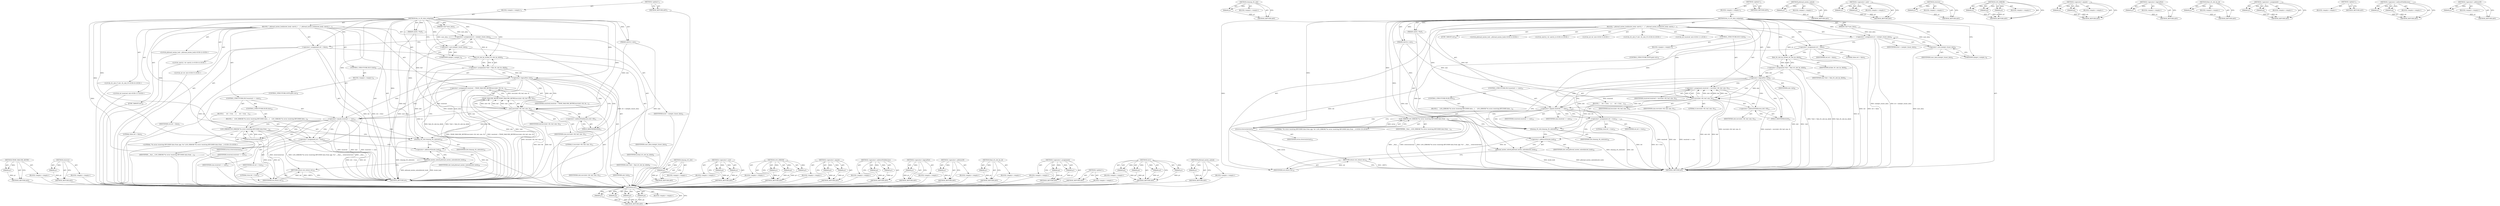 digraph "pthread_mutex_unlock" {
vulnerable_118 [label=<(METHOD,recv)>];
vulnerable_119 [label=<(PARAM,p1)>];
vulnerable_120 [label=<(PARAM,p2)>];
vulnerable_121 [label=<(PARAM,p3)>];
vulnerable_122 [label=<(PARAM,p4)>];
vulnerable_123 [label=<(BLOCK,&lt;empty&gt;,&lt;empty&gt;)>];
vulnerable_124 [label=<(METHOD_RETURN,ANY)>];
vulnerable_145 [label=<(METHOD,cleanup_rfc_slot)>];
vulnerable_146 [label=<(PARAM,p1)>];
vulnerable_147 [label=<(BLOCK,&lt;empty&gt;,&lt;empty&gt;)>];
vulnerable_148 [label=<(METHOD_RETURN,ANY)>];
vulnerable_6 [label=<(METHOD,&lt;global&gt;)<SUB>1</SUB>>];
vulnerable_7 [label=<(BLOCK,&lt;empty&gt;,&lt;empty&gt;)<SUB>1</SUB>>];
vulnerable_8 [label=<(METHOD,bta_co_rfc_data_outgoing)<SUB>1</SUB>>];
vulnerable_9 [label=<(PARAM,void *user_data)<SUB>1</SUB>>];
vulnerable_10 [label=<(PARAM,uint8_t *buf)<SUB>1</SUB>>];
vulnerable_11 [label=<(PARAM,uint16_t size)<SUB>1</SUB>>];
vulnerable_12 [label=<(BLOCK,{
  pthread_mutex_lock(&amp;slot_lock);

 uint32_t ...,{
  pthread_mutex_lock(&amp;slot_lock);

 uint32_t ...)<SUB>1</SUB>>];
vulnerable_13 [label="<(LOCAL,pthread_mutex_lock : pthread_mutex_lock)<SUB>2</SUB>>"];
vulnerable_14 [label="<(LOCAL,uint32_t id: uint32_t)<SUB>4</SUB>>"];
vulnerable_15 [label=<(&lt;operator&gt;.assignment,id = (uintptr_t)user_data)<SUB>4</SUB>>];
vulnerable_16 [label=<(IDENTIFIER,id,id = (uintptr_t)user_data)<SUB>4</SUB>>];
vulnerable_17 [label=<(&lt;operator&gt;.cast,(uintptr_t)user_data)<SUB>4</SUB>>];
vulnerable_18 [label=<(UNKNOWN,uintptr_t,uintptr_t)<SUB>4</SUB>>];
vulnerable_19 [label=<(IDENTIFIER,user_data,(uintptr_t)user_data)<SUB>4</SUB>>];
vulnerable_20 [label="<(LOCAL,int ret: int)<SUB>5</SUB>>"];
vulnerable_21 [label=<(&lt;operator&gt;.assignment,ret = false)<SUB>5</SUB>>];
vulnerable_22 [label=<(IDENTIFIER,ret,ret = false)<SUB>5</SUB>>];
vulnerable_23 [label=<(LITERAL,false,ret = false)<SUB>5</SUB>>];
vulnerable_24 [label="<(LOCAL,rfc_slot_t* slot: rfc_slot_t*)<SUB>6</SUB>>"];
vulnerable_25 [label=<(&lt;operator&gt;.assignment,*slot = find_rfc_slot_by_id(id))<SUB>6</SUB>>];
vulnerable_26 [label=<(IDENTIFIER,slot,*slot = find_rfc_slot_by_id(id))<SUB>6</SUB>>];
vulnerable_27 [label=<(find_rfc_slot_by_id,find_rfc_slot_by_id(id))<SUB>6</SUB>>];
vulnerable_28 [label=<(IDENTIFIER,id,find_rfc_slot_by_id(id))<SUB>6</SUB>>];
vulnerable_29 [label=<(CONTROL_STRUCTURE,IF,if (!slot))<SUB>8</SUB>>];
vulnerable_30 [label=<(&lt;operator&gt;.logicalNot,!slot)<SUB>8</SUB>>];
vulnerable_31 [label=<(IDENTIFIER,slot,!slot)<SUB>8</SUB>>];
vulnerable_32 [label=<(BLOCK,&lt;empty&gt;,&lt;empty&gt;)<SUB>9</SUB>>];
vulnerable_33 [label=<(CONTROL_STRUCTURE,GOTO,goto out;)<SUB>9</SUB>>];
vulnerable_34 [label="<(LOCAL,int received: int)<SUB>11</SUB>>"];
vulnerable_35 [label=<(&lt;operator&gt;.assignment,received = recv(slot-&gt;fd, buf, size, 0))<SUB>11</SUB>>];
vulnerable_36 [label=<(IDENTIFIER,received,received = recv(slot-&gt;fd, buf, size, 0))<SUB>11</SUB>>];
vulnerable_37 [label=<(recv,recv(slot-&gt;fd, buf, size, 0))<SUB>11</SUB>>];
vulnerable_38 [label=<(&lt;operator&gt;.indirectFieldAccess,slot-&gt;fd)<SUB>11</SUB>>];
vulnerable_39 [label=<(IDENTIFIER,slot,recv(slot-&gt;fd, buf, size, 0))<SUB>11</SUB>>];
vulnerable_40 [label=<(FIELD_IDENTIFIER,fd,fd)<SUB>11</SUB>>];
vulnerable_41 [label=<(IDENTIFIER,buf,recv(slot-&gt;fd, buf, size, 0))<SUB>11</SUB>>];
vulnerable_42 [label=<(IDENTIFIER,size,recv(slot-&gt;fd, buf, size, 0))<SUB>11</SUB>>];
vulnerable_43 [label=<(LITERAL,0,recv(slot-&gt;fd, buf, size, 0))<SUB>11</SUB>>];
vulnerable_44 [label=<(CONTROL_STRUCTURE,IF,if (received == size))<SUB>12</SUB>>];
vulnerable_45 [label=<(&lt;operator&gt;.equals,received == size)<SUB>12</SUB>>];
vulnerable_46 [label=<(IDENTIFIER,received,received == size)<SUB>12</SUB>>];
vulnerable_47 [label=<(IDENTIFIER,size,received == size)<SUB>12</SUB>>];
vulnerable_48 [label=<(BLOCK,{
     ret = true;
   },{
     ret = true;
   })<SUB>12</SUB>>];
vulnerable_49 [label=<(&lt;operator&gt;.assignment,ret = true)<SUB>13</SUB>>];
vulnerable_50 [label=<(IDENTIFIER,ret,ret = true)<SUB>13</SUB>>];
vulnerable_51 [label=<(LITERAL,true,ret = true)<SUB>13</SUB>>];
vulnerable_52 [label=<(CONTROL_STRUCTURE,ELSE,else)<SUB>14</SUB>>];
vulnerable_53 [label=<(BLOCK,{
    LOG_ERROR(&quot;%s error receiving RFCOMM data...,{
    LOG_ERROR(&quot;%s error receiving RFCOMM data...)<SUB>14</SUB>>];
vulnerable_54 [label=<(LOG_ERROR,LOG_ERROR(&quot;%s error receiving RFCOMM data from ...)<SUB>15</SUB>>];
vulnerable_55 [label="<(LITERAL,&quot;%s error receiving RFCOMM data from app: %s&quot;,LOG_ERROR(&quot;%s error receiving RFCOMM data from ...)<SUB>15</SUB>>"];
vulnerable_56 [label=<(IDENTIFIER,__func__,LOG_ERROR(&quot;%s error receiving RFCOMM data from ...)<SUB>15</SUB>>];
vulnerable_57 [label=<(strerror,strerror(errno))<SUB>15</SUB>>];
vulnerable_58 [label=<(IDENTIFIER,errno,strerror(errno))<SUB>15</SUB>>];
vulnerable_59 [label=<(cleanup_rfc_slot,cleanup_rfc_slot(slot))<SUB>16</SUB>>];
vulnerable_60 [label=<(IDENTIFIER,slot,cleanup_rfc_slot(slot))<SUB>16</SUB>>];
vulnerable_61 [label=<(JUMP_TARGET,out)<SUB>19</SUB>>];
vulnerable_62 [label=<(pthread_mutex_unlock,pthread_mutex_unlock(&amp;slot_lock))<SUB>20</SUB>>];
vulnerable_63 [label=<(&lt;operator&gt;.addressOf,&amp;slot_lock)<SUB>20</SUB>>];
vulnerable_64 [label=<(IDENTIFIER,slot_lock,pthread_mutex_unlock(&amp;slot_lock))<SUB>20</SUB>>];
vulnerable_65 [label=<(RETURN,return ret;,return ret;)<SUB>21</SUB>>];
vulnerable_66 [label=<(IDENTIFIER,ret,return ret;)<SUB>21</SUB>>];
vulnerable_67 [label=<(METHOD_RETURN,int)<SUB>1</SUB>>];
vulnerable_69 [label=<(METHOD_RETURN,ANY)<SUB>1</SUB>>];
vulnerable_149 [label=<(METHOD,pthread_mutex_unlock)>];
vulnerable_150 [label=<(PARAM,p1)>];
vulnerable_151 [label=<(BLOCK,&lt;empty&gt;,&lt;empty&gt;)>];
vulnerable_152 [label=<(METHOD_RETURN,ANY)>];
vulnerable_105 [label=<(METHOD,&lt;operator&gt;.cast)>];
vulnerable_106 [label=<(PARAM,p1)>];
vulnerable_107 [label=<(PARAM,p2)>];
vulnerable_108 [label=<(BLOCK,&lt;empty&gt;,&lt;empty&gt;)>];
vulnerable_109 [label=<(METHOD_RETURN,ANY)>];
vulnerable_141 [label=<(METHOD,strerror)>];
vulnerable_142 [label=<(PARAM,p1)>];
vulnerable_143 [label=<(BLOCK,&lt;empty&gt;,&lt;empty&gt;)>];
vulnerable_144 [label=<(METHOD_RETURN,ANY)>];
vulnerable_135 [label=<(METHOD,LOG_ERROR)>];
vulnerable_136 [label=<(PARAM,p1)>];
vulnerable_137 [label=<(PARAM,p2)>];
vulnerable_138 [label=<(PARAM,p3)>];
vulnerable_139 [label=<(BLOCK,&lt;empty&gt;,&lt;empty&gt;)>];
vulnerable_140 [label=<(METHOD_RETURN,ANY)>];
vulnerable_130 [label=<(METHOD,&lt;operator&gt;.equals)>];
vulnerable_131 [label=<(PARAM,p1)>];
vulnerable_132 [label=<(PARAM,p2)>];
vulnerable_133 [label=<(BLOCK,&lt;empty&gt;,&lt;empty&gt;)>];
vulnerable_134 [label=<(METHOD_RETURN,ANY)>];
vulnerable_114 [label=<(METHOD,&lt;operator&gt;.logicalNot)>];
vulnerable_115 [label=<(PARAM,p1)>];
vulnerable_116 [label=<(BLOCK,&lt;empty&gt;,&lt;empty&gt;)>];
vulnerable_117 [label=<(METHOD_RETURN,ANY)>];
vulnerable_110 [label=<(METHOD,find_rfc_slot_by_id)>];
vulnerable_111 [label=<(PARAM,p1)>];
vulnerable_112 [label=<(BLOCK,&lt;empty&gt;,&lt;empty&gt;)>];
vulnerable_113 [label=<(METHOD_RETURN,ANY)>];
vulnerable_100 [label=<(METHOD,&lt;operator&gt;.assignment)>];
vulnerable_101 [label=<(PARAM,p1)>];
vulnerable_102 [label=<(PARAM,p2)>];
vulnerable_103 [label=<(BLOCK,&lt;empty&gt;,&lt;empty&gt;)>];
vulnerable_104 [label=<(METHOD_RETURN,ANY)>];
vulnerable_94 [label=<(METHOD,&lt;global&gt;)<SUB>1</SUB>>];
vulnerable_95 [label=<(BLOCK,&lt;empty&gt;,&lt;empty&gt;)>];
vulnerable_96 [label=<(METHOD_RETURN,ANY)>];
vulnerable_125 [label=<(METHOD,&lt;operator&gt;.indirectFieldAccess)>];
vulnerable_126 [label=<(PARAM,p1)>];
vulnerable_127 [label=<(PARAM,p2)>];
vulnerable_128 [label=<(BLOCK,&lt;empty&gt;,&lt;empty&gt;)>];
vulnerable_129 [label=<(METHOD_RETURN,ANY)>];
vulnerable_153 [label=<(METHOD,&lt;operator&gt;.addressOf)>];
vulnerable_154 [label=<(PARAM,p1)>];
vulnerable_155 [label=<(BLOCK,&lt;empty&gt;,&lt;empty&gt;)>];
vulnerable_156 [label=<(METHOD_RETURN,ANY)>];
fixed_119 [label=<(METHOD,TEMP_FAILURE_RETRY)>];
fixed_120 [label=<(PARAM,p1)>];
fixed_121 [label=<(BLOCK,&lt;empty&gt;,&lt;empty&gt;)>];
fixed_122 [label=<(METHOD_RETURN,ANY)>];
fixed_146 [label=<(METHOD,strerror)>];
fixed_147 [label=<(PARAM,p1)>];
fixed_148 [label=<(BLOCK,&lt;empty&gt;,&lt;empty&gt;)>];
fixed_149 [label=<(METHOD_RETURN,ANY)>];
fixed_6 [label=<(METHOD,&lt;global&gt;)<SUB>1</SUB>>];
fixed_7 [label=<(BLOCK,&lt;empty&gt;,&lt;empty&gt;)<SUB>1</SUB>>];
fixed_8 [label=<(METHOD,bta_co_rfc_data_outgoing)<SUB>1</SUB>>];
fixed_9 [label=<(PARAM,void *user_data)<SUB>1</SUB>>];
fixed_10 [label=<(PARAM,uint8_t *buf)<SUB>1</SUB>>];
fixed_11 [label=<(PARAM,uint16_t size)<SUB>1</SUB>>];
fixed_12 [label=<(BLOCK,{
  pthread_mutex_lock(&amp;slot_lock);

 uint32_t ...,{
  pthread_mutex_lock(&amp;slot_lock);

 uint32_t ...)<SUB>1</SUB>>];
fixed_13 [label="<(LOCAL,pthread_mutex_lock : pthread_mutex_lock)<SUB>2</SUB>>"];
fixed_14 [label="<(LOCAL,uint32_t id: uint32_t)<SUB>4</SUB>>"];
fixed_15 [label=<(&lt;operator&gt;.assignment,id = (uintptr_t)user_data)<SUB>4</SUB>>];
fixed_16 [label=<(IDENTIFIER,id,id = (uintptr_t)user_data)<SUB>4</SUB>>];
fixed_17 [label=<(&lt;operator&gt;.cast,(uintptr_t)user_data)<SUB>4</SUB>>];
fixed_18 [label=<(UNKNOWN,uintptr_t,uintptr_t)<SUB>4</SUB>>];
fixed_19 [label=<(IDENTIFIER,user_data,(uintptr_t)user_data)<SUB>4</SUB>>];
fixed_20 [label="<(LOCAL,int ret: int)<SUB>5</SUB>>"];
fixed_21 [label=<(&lt;operator&gt;.assignment,ret = false)<SUB>5</SUB>>];
fixed_22 [label=<(IDENTIFIER,ret,ret = false)<SUB>5</SUB>>];
fixed_23 [label=<(LITERAL,false,ret = false)<SUB>5</SUB>>];
fixed_24 [label="<(LOCAL,rfc_slot_t* slot: rfc_slot_t*)<SUB>6</SUB>>"];
fixed_25 [label=<(&lt;operator&gt;.assignment,*slot = find_rfc_slot_by_id(id))<SUB>6</SUB>>];
fixed_26 [label=<(IDENTIFIER,slot,*slot = find_rfc_slot_by_id(id))<SUB>6</SUB>>];
fixed_27 [label=<(find_rfc_slot_by_id,find_rfc_slot_by_id(id))<SUB>6</SUB>>];
fixed_28 [label=<(IDENTIFIER,id,find_rfc_slot_by_id(id))<SUB>6</SUB>>];
fixed_29 [label=<(CONTROL_STRUCTURE,IF,if (!slot))<SUB>8</SUB>>];
fixed_30 [label=<(&lt;operator&gt;.logicalNot,!slot)<SUB>8</SUB>>];
fixed_31 [label=<(IDENTIFIER,slot,!slot)<SUB>8</SUB>>];
fixed_32 [label=<(BLOCK,&lt;empty&gt;,&lt;empty&gt;)<SUB>9</SUB>>];
fixed_33 [label=<(CONTROL_STRUCTURE,GOTO,goto out;)<SUB>9</SUB>>];
fixed_34 [label="<(LOCAL,int received: int)<SUB>11</SUB>>"];
fixed_35 [label=<(&lt;operator&gt;.assignment,received = TEMP_FAILURE_RETRY(recv(slot-&gt;fd, bu...)<SUB>11</SUB>>];
fixed_36 [label=<(IDENTIFIER,received,received = TEMP_FAILURE_RETRY(recv(slot-&gt;fd, bu...)<SUB>11</SUB>>];
fixed_37 [label=<(TEMP_FAILURE_RETRY,TEMP_FAILURE_RETRY(recv(slot-&gt;fd, buf, size, 0)))<SUB>11</SUB>>];
fixed_38 [label=<(recv,recv(slot-&gt;fd, buf, size, 0))<SUB>11</SUB>>];
fixed_39 [label=<(&lt;operator&gt;.indirectFieldAccess,slot-&gt;fd)<SUB>11</SUB>>];
fixed_40 [label=<(IDENTIFIER,slot,recv(slot-&gt;fd, buf, size, 0))<SUB>11</SUB>>];
fixed_41 [label=<(FIELD_IDENTIFIER,fd,fd)<SUB>11</SUB>>];
fixed_42 [label=<(IDENTIFIER,buf,recv(slot-&gt;fd, buf, size, 0))<SUB>11</SUB>>];
fixed_43 [label=<(IDENTIFIER,size,recv(slot-&gt;fd, buf, size, 0))<SUB>11</SUB>>];
fixed_44 [label=<(LITERAL,0,recv(slot-&gt;fd, buf, size, 0))<SUB>11</SUB>>];
fixed_45 [label=<(CONTROL_STRUCTURE,IF,if (received == size))<SUB>12</SUB>>];
fixed_46 [label=<(&lt;operator&gt;.equals,received == size)<SUB>12</SUB>>];
fixed_47 [label=<(IDENTIFIER,received,received == size)<SUB>12</SUB>>];
fixed_48 [label=<(IDENTIFIER,size,received == size)<SUB>12</SUB>>];
fixed_49 [label=<(BLOCK,{
     ret = true;
   },{
     ret = true;
   })<SUB>12</SUB>>];
fixed_50 [label=<(&lt;operator&gt;.assignment,ret = true)<SUB>13</SUB>>];
fixed_51 [label=<(IDENTIFIER,ret,ret = true)<SUB>13</SUB>>];
fixed_52 [label=<(LITERAL,true,ret = true)<SUB>13</SUB>>];
fixed_53 [label=<(CONTROL_STRUCTURE,ELSE,else)<SUB>14</SUB>>];
fixed_54 [label=<(BLOCK,{
    LOG_ERROR(&quot;%s error receiving RFCOMM data...,{
    LOG_ERROR(&quot;%s error receiving RFCOMM data...)<SUB>14</SUB>>];
fixed_55 [label=<(LOG_ERROR,LOG_ERROR(&quot;%s error receiving RFCOMM data from ...)<SUB>15</SUB>>];
fixed_56 [label="<(LITERAL,&quot;%s error receiving RFCOMM data from app: %s&quot;,LOG_ERROR(&quot;%s error receiving RFCOMM data from ...)<SUB>15</SUB>>"];
fixed_57 [label=<(IDENTIFIER,__func__,LOG_ERROR(&quot;%s error receiving RFCOMM data from ...)<SUB>15</SUB>>];
fixed_58 [label=<(strerror,strerror(errno))<SUB>15</SUB>>];
fixed_59 [label=<(IDENTIFIER,errno,strerror(errno))<SUB>15</SUB>>];
fixed_60 [label=<(cleanup_rfc_slot,cleanup_rfc_slot(slot))<SUB>16</SUB>>];
fixed_61 [label=<(IDENTIFIER,slot,cleanup_rfc_slot(slot))<SUB>16</SUB>>];
fixed_62 [label=<(JUMP_TARGET,out)<SUB>19</SUB>>];
fixed_63 [label=<(pthread_mutex_unlock,pthread_mutex_unlock(&amp;slot_lock))<SUB>20</SUB>>];
fixed_64 [label=<(&lt;operator&gt;.addressOf,&amp;slot_lock)<SUB>20</SUB>>];
fixed_65 [label=<(IDENTIFIER,slot_lock,pthread_mutex_unlock(&amp;slot_lock))<SUB>20</SUB>>];
fixed_66 [label=<(RETURN,return ret;,return ret;)<SUB>21</SUB>>];
fixed_67 [label=<(IDENTIFIER,ret,return ret;)<SUB>21</SUB>>];
fixed_68 [label=<(METHOD_RETURN,int)<SUB>1</SUB>>];
fixed_70 [label=<(METHOD_RETURN,ANY)<SUB>1</SUB>>];
fixed_150 [label=<(METHOD,cleanup_rfc_slot)>];
fixed_151 [label=<(PARAM,p1)>];
fixed_152 [label=<(BLOCK,&lt;empty&gt;,&lt;empty&gt;)>];
fixed_153 [label=<(METHOD_RETURN,ANY)>];
fixed_106 [label=<(METHOD,&lt;operator&gt;.cast)>];
fixed_107 [label=<(PARAM,p1)>];
fixed_108 [label=<(PARAM,p2)>];
fixed_109 [label=<(BLOCK,&lt;empty&gt;,&lt;empty&gt;)>];
fixed_110 [label=<(METHOD_RETURN,ANY)>];
fixed_140 [label=<(METHOD,LOG_ERROR)>];
fixed_141 [label=<(PARAM,p1)>];
fixed_142 [label=<(PARAM,p2)>];
fixed_143 [label=<(PARAM,p3)>];
fixed_144 [label=<(BLOCK,&lt;empty&gt;,&lt;empty&gt;)>];
fixed_145 [label=<(METHOD_RETURN,ANY)>];
fixed_135 [label=<(METHOD,&lt;operator&gt;.equals)>];
fixed_136 [label=<(PARAM,p1)>];
fixed_137 [label=<(PARAM,p2)>];
fixed_138 [label=<(BLOCK,&lt;empty&gt;,&lt;empty&gt;)>];
fixed_139 [label=<(METHOD_RETURN,ANY)>];
fixed_130 [label=<(METHOD,&lt;operator&gt;.indirectFieldAccess)>];
fixed_131 [label=<(PARAM,p1)>];
fixed_132 [label=<(PARAM,p2)>];
fixed_133 [label=<(BLOCK,&lt;empty&gt;,&lt;empty&gt;)>];
fixed_134 [label=<(METHOD_RETURN,ANY)>];
fixed_115 [label=<(METHOD,&lt;operator&gt;.logicalNot)>];
fixed_116 [label=<(PARAM,p1)>];
fixed_117 [label=<(BLOCK,&lt;empty&gt;,&lt;empty&gt;)>];
fixed_118 [label=<(METHOD_RETURN,ANY)>];
fixed_158 [label=<(METHOD,&lt;operator&gt;.addressOf)>];
fixed_159 [label=<(PARAM,p1)>];
fixed_160 [label=<(BLOCK,&lt;empty&gt;,&lt;empty&gt;)>];
fixed_161 [label=<(METHOD_RETURN,ANY)>];
fixed_111 [label=<(METHOD,find_rfc_slot_by_id)>];
fixed_112 [label=<(PARAM,p1)>];
fixed_113 [label=<(BLOCK,&lt;empty&gt;,&lt;empty&gt;)>];
fixed_114 [label=<(METHOD_RETURN,ANY)>];
fixed_101 [label=<(METHOD,&lt;operator&gt;.assignment)>];
fixed_102 [label=<(PARAM,p1)>];
fixed_103 [label=<(PARAM,p2)>];
fixed_104 [label=<(BLOCK,&lt;empty&gt;,&lt;empty&gt;)>];
fixed_105 [label=<(METHOD_RETURN,ANY)>];
fixed_95 [label=<(METHOD,&lt;global&gt;)<SUB>1</SUB>>];
fixed_96 [label=<(BLOCK,&lt;empty&gt;,&lt;empty&gt;)>];
fixed_97 [label=<(METHOD_RETURN,ANY)>];
fixed_123 [label=<(METHOD,recv)>];
fixed_124 [label=<(PARAM,p1)>];
fixed_125 [label=<(PARAM,p2)>];
fixed_126 [label=<(PARAM,p3)>];
fixed_127 [label=<(PARAM,p4)>];
fixed_128 [label=<(BLOCK,&lt;empty&gt;,&lt;empty&gt;)>];
fixed_129 [label=<(METHOD_RETURN,ANY)>];
fixed_154 [label=<(METHOD,pthread_mutex_unlock)>];
fixed_155 [label=<(PARAM,p1)>];
fixed_156 [label=<(BLOCK,&lt;empty&gt;,&lt;empty&gt;)>];
fixed_157 [label=<(METHOD_RETURN,ANY)>];
vulnerable_118 -> vulnerable_119  [key=0, label="AST: "];
vulnerable_118 -> vulnerable_119  [key=1, label="DDG: "];
vulnerable_118 -> vulnerable_123  [key=0, label="AST: "];
vulnerable_118 -> vulnerable_120  [key=0, label="AST: "];
vulnerable_118 -> vulnerable_120  [key=1, label="DDG: "];
vulnerable_118 -> vulnerable_124  [key=0, label="AST: "];
vulnerable_118 -> vulnerable_124  [key=1, label="CFG: "];
vulnerable_118 -> vulnerable_121  [key=0, label="AST: "];
vulnerable_118 -> vulnerable_121  [key=1, label="DDG: "];
vulnerable_118 -> vulnerable_122  [key=0, label="AST: "];
vulnerable_118 -> vulnerable_122  [key=1, label="DDG: "];
vulnerable_119 -> vulnerable_124  [key=0, label="DDG: p1"];
vulnerable_120 -> vulnerable_124  [key=0, label="DDG: p2"];
vulnerable_121 -> vulnerable_124  [key=0, label="DDG: p3"];
vulnerable_122 -> vulnerable_124  [key=0, label="DDG: p4"];
vulnerable_145 -> vulnerable_146  [key=0, label="AST: "];
vulnerable_145 -> vulnerable_146  [key=1, label="DDG: "];
vulnerable_145 -> vulnerable_147  [key=0, label="AST: "];
vulnerable_145 -> vulnerable_148  [key=0, label="AST: "];
vulnerable_145 -> vulnerable_148  [key=1, label="CFG: "];
vulnerable_146 -> vulnerable_148  [key=0, label="DDG: p1"];
vulnerable_6 -> vulnerable_7  [key=0, label="AST: "];
vulnerable_6 -> vulnerable_69  [key=0, label="AST: "];
vulnerable_6 -> vulnerable_69  [key=1, label="CFG: "];
vulnerable_7 -> vulnerable_8  [key=0, label="AST: "];
vulnerable_8 -> vulnerable_9  [key=0, label="AST: "];
vulnerable_8 -> vulnerable_9  [key=1, label="DDG: "];
vulnerable_8 -> vulnerable_10  [key=0, label="AST: "];
vulnerable_8 -> vulnerable_10  [key=1, label="DDG: "];
vulnerable_8 -> vulnerable_11  [key=0, label="AST: "];
vulnerable_8 -> vulnerable_11  [key=1, label="DDG: "];
vulnerable_8 -> vulnerable_12  [key=0, label="AST: "];
vulnerable_8 -> vulnerable_67  [key=0, label="AST: "];
vulnerable_8 -> vulnerable_18  [key=0, label="CFG: "];
vulnerable_8 -> vulnerable_15  [key=0, label="DDG: "];
vulnerable_8 -> vulnerable_21  [key=0, label="DDG: "];
vulnerable_8 -> vulnerable_62  [key=0, label="DDG: "];
vulnerable_8 -> vulnerable_66  [key=0, label="DDG: "];
vulnerable_8 -> vulnerable_17  [key=0, label="DDG: "];
vulnerable_8 -> vulnerable_27  [key=0, label="DDG: "];
vulnerable_8 -> vulnerable_30  [key=0, label="DDG: "];
vulnerable_8 -> vulnerable_37  [key=0, label="DDG: "];
vulnerable_8 -> vulnerable_45  [key=0, label="DDG: "];
vulnerable_8 -> vulnerable_49  [key=0, label="DDG: "];
vulnerable_8 -> vulnerable_54  [key=0, label="DDG: "];
vulnerable_8 -> vulnerable_59  [key=0, label="DDG: "];
vulnerable_8 -> vulnerable_57  [key=0, label="DDG: "];
vulnerable_9 -> vulnerable_15  [key=0, label="DDG: user_data"];
vulnerable_9 -> vulnerable_17  [key=0, label="DDG: user_data"];
vulnerable_10 -> vulnerable_67  [key=0, label="DDG: buf"];
vulnerable_10 -> vulnerable_37  [key=0, label="DDG: buf"];
vulnerable_11 -> vulnerable_67  [key=0, label="DDG: size"];
vulnerable_11 -> vulnerable_37  [key=0, label="DDG: size"];
vulnerable_12 -> vulnerable_13  [key=0, label="AST: "];
vulnerable_12 -> vulnerable_14  [key=0, label="AST: "];
vulnerable_12 -> vulnerable_15  [key=0, label="AST: "];
vulnerable_12 -> vulnerable_20  [key=0, label="AST: "];
vulnerable_12 -> vulnerable_21  [key=0, label="AST: "];
vulnerable_12 -> vulnerable_24  [key=0, label="AST: "];
vulnerable_12 -> vulnerable_25  [key=0, label="AST: "];
vulnerable_12 -> vulnerable_29  [key=0, label="AST: "];
vulnerable_12 -> vulnerable_34  [key=0, label="AST: "];
vulnerable_12 -> vulnerable_35  [key=0, label="AST: "];
vulnerable_12 -> vulnerable_44  [key=0, label="AST: "];
vulnerable_12 -> vulnerable_61  [key=0, label="AST: "];
vulnerable_12 -> vulnerable_62  [key=0, label="AST: "];
vulnerable_12 -> vulnerable_65  [key=0, label="AST: "];
vulnerable_15 -> vulnerable_16  [key=0, label="AST: "];
vulnerable_15 -> vulnerable_17  [key=0, label="AST: "];
vulnerable_15 -> vulnerable_21  [key=0, label="CFG: "];
vulnerable_15 -> vulnerable_67  [key=0, label="DDG: (uintptr_t)user_data"];
vulnerable_15 -> vulnerable_67  [key=1, label="DDG: id = (uintptr_t)user_data"];
vulnerable_15 -> vulnerable_27  [key=0, label="DDG: id"];
vulnerable_17 -> vulnerable_18  [key=0, label="AST: "];
vulnerable_17 -> vulnerable_19  [key=0, label="AST: "];
vulnerable_17 -> vulnerable_15  [key=0, label="CFG: "];
vulnerable_17 -> vulnerable_67  [key=0, label="DDG: user_data"];
vulnerable_18 -> vulnerable_17  [key=0, label="CFG: "];
vulnerable_21 -> vulnerable_22  [key=0, label="AST: "];
vulnerable_21 -> vulnerable_23  [key=0, label="AST: "];
vulnerable_21 -> vulnerable_27  [key=0, label="CFG: "];
vulnerable_21 -> vulnerable_67  [key=0, label="DDG: ret"];
vulnerable_21 -> vulnerable_67  [key=1, label="DDG: ret = false"];
vulnerable_21 -> vulnerable_66  [key=0, label="DDG: ret"];
vulnerable_25 -> vulnerable_26  [key=0, label="AST: "];
vulnerable_25 -> vulnerable_27  [key=0, label="AST: "];
vulnerable_25 -> vulnerable_30  [key=0, label="CFG: "];
vulnerable_25 -> vulnerable_30  [key=1, label="DDG: slot"];
vulnerable_25 -> vulnerable_67  [key=0, label="DDG: find_rfc_slot_by_id(id)"];
vulnerable_25 -> vulnerable_67  [key=1, label="DDG: *slot = find_rfc_slot_by_id(id)"];
vulnerable_27 -> vulnerable_28  [key=0, label="AST: "];
vulnerable_27 -> vulnerable_25  [key=0, label="CFG: "];
vulnerable_27 -> vulnerable_25  [key=1, label="DDG: id"];
vulnerable_27 -> vulnerable_67  [key=0, label="DDG: id"];
vulnerable_29 -> vulnerable_30  [key=0, label="AST: "];
vulnerable_29 -> vulnerable_32  [key=0, label="AST: "];
vulnerable_30 -> vulnerable_31  [key=0, label="AST: "];
vulnerable_30 -> vulnerable_63  [key=0, label="CFG: "];
vulnerable_30 -> vulnerable_40  [key=0, label="CFG: "];
vulnerable_30 -> vulnerable_40  [key=1, label="CDG: "];
vulnerable_30 -> vulnerable_67  [key=0, label="DDG: slot"];
vulnerable_30 -> vulnerable_67  [key=1, label="DDG: !slot"];
vulnerable_30 -> vulnerable_37  [key=0, label="DDG: slot"];
vulnerable_30 -> vulnerable_37  [key=1, label="CDG: "];
vulnerable_30 -> vulnerable_59  [key=0, label="DDG: slot"];
vulnerable_30 -> vulnerable_35  [key=0, label="CDG: "];
vulnerable_30 -> vulnerable_38  [key=0, label="CDG: "];
vulnerable_30 -> vulnerable_45  [key=0, label="CDG: "];
vulnerable_32 -> vulnerable_33  [key=0, label="AST: "];
vulnerable_35 -> vulnerable_36  [key=0, label="AST: "];
vulnerable_35 -> vulnerable_37  [key=0, label="AST: "];
vulnerable_35 -> vulnerable_45  [key=0, label="CFG: "];
vulnerable_35 -> vulnerable_45  [key=1, label="DDG: received"];
vulnerable_35 -> vulnerable_67  [key=0, label="DDG: recv(slot-&gt;fd, buf, size, 0)"];
vulnerable_35 -> vulnerable_67  [key=1, label="DDG: received = recv(slot-&gt;fd, buf, size, 0)"];
vulnerable_37 -> vulnerable_38  [key=0, label="AST: "];
vulnerable_37 -> vulnerable_41  [key=0, label="AST: "];
vulnerable_37 -> vulnerable_42  [key=0, label="AST: "];
vulnerable_37 -> vulnerable_43  [key=0, label="AST: "];
vulnerable_37 -> vulnerable_35  [key=0, label="CFG: "];
vulnerable_37 -> vulnerable_35  [key=1, label="DDG: slot-&gt;fd"];
vulnerable_37 -> vulnerable_35  [key=2, label="DDG: buf"];
vulnerable_37 -> vulnerable_35  [key=3, label="DDG: size"];
vulnerable_37 -> vulnerable_35  [key=4, label="DDG: 0"];
vulnerable_37 -> vulnerable_67  [key=0, label="DDG: slot-&gt;fd"];
vulnerable_37 -> vulnerable_67  [key=1, label="DDG: buf"];
vulnerable_37 -> vulnerable_45  [key=0, label="DDG: size"];
vulnerable_37 -> vulnerable_59  [key=0, label="DDG: slot-&gt;fd"];
vulnerable_38 -> vulnerable_39  [key=0, label="AST: "];
vulnerable_38 -> vulnerable_40  [key=0, label="AST: "];
vulnerable_38 -> vulnerable_37  [key=0, label="CFG: "];
vulnerable_40 -> vulnerable_38  [key=0, label="CFG: "];
vulnerable_44 -> vulnerable_45  [key=0, label="AST: "];
vulnerable_44 -> vulnerable_48  [key=0, label="AST: "];
vulnerable_44 -> vulnerable_52  [key=0, label="AST: "];
vulnerable_45 -> vulnerable_46  [key=0, label="AST: "];
vulnerable_45 -> vulnerable_47  [key=0, label="AST: "];
vulnerable_45 -> vulnerable_49  [key=0, label="CFG: "];
vulnerable_45 -> vulnerable_49  [key=1, label="CDG: "];
vulnerable_45 -> vulnerable_57  [key=0, label="CFG: "];
vulnerable_45 -> vulnerable_57  [key=1, label="CDG: "];
vulnerable_45 -> vulnerable_67  [key=0, label="DDG: received"];
vulnerable_45 -> vulnerable_67  [key=1, label="DDG: size"];
vulnerable_45 -> vulnerable_67  [key=2, label="DDG: received == size"];
vulnerable_45 -> vulnerable_59  [key=0, label="CDG: "];
vulnerable_45 -> vulnerable_54  [key=0, label="CDG: "];
vulnerable_48 -> vulnerable_49  [key=0, label="AST: "];
vulnerable_49 -> vulnerable_50  [key=0, label="AST: "];
vulnerable_49 -> vulnerable_51  [key=0, label="AST: "];
vulnerable_49 -> vulnerable_63  [key=0, label="CFG: "];
vulnerable_49 -> vulnerable_67  [key=0, label="DDG: ret"];
vulnerable_49 -> vulnerable_67  [key=1, label="DDG: ret = true"];
vulnerable_49 -> vulnerable_66  [key=0, label="DDG: ret"];
vulnerable_52 -> vulnerable_53  [key=0, label="AST: "];
vulnerable_53 -> vulnerable_54  [key=0, label="AST: "];
vulnerable_53 -> vulnerable_59  [key=0, label="AST: "];
vulnerable_54 -> vulnerable_55  [key=0, label="AST: "];
vulnerable_54 -> vulnerable_56  [key=0, label="AST: "];
vulnerable_54 -> vulnerable_57  [key=0, label="AST: "];
vulnerable_54 -> vulnerable_59  [key=0, label="CFG: "];
vulnerable_54 -> vulnerable_67  [key=0, label="DDG: strerror(errno)"];
vulnerable_54 -> vulnerable_67  [key=1, label="DDG: LOG_ERROR(&quot;%s error receiving RFCOMM data from app: %s&quot;, __func__, strerror(errno))"];
vulnerable_54 -> vulnerable_67  [key=2, label="DDG: __func__"];
vulnerable_57 -> vulnerable_58  [key=0, label="AST: "];
vulnerable_57 -> vulnerable_54  [key=0, label="CFG: "];
vulnerable_57 -> vulnerable_54  [key=1, label="DDG: errno"];
vulnerable_57 -> vulnerable_67  [key=0, label="DDG: errno"];
vulnerable_59 -> vulnerable_60  [key=0, label="AST: "];
vulnerable_59 -> vulnerable_63  [key=0, label="CFG: "];
vulnerable_59 -> vulnerable_67  [key=0, label="DDG: slot"];
vulnerable_59 -> vulnerable_67  [key=1, label="DDG: cleanup_rfc_slot(slot)"];
vulnerable_62 -> vulnerable_63  [key=0, label="AST: "];
vulnerable_62 -> vulnerable_65  [key=0, label="CFG: "];
vulnerable_62 -> vulnerable_67  [key=0, label="DDG: &amp;slot_lock"];
vulnerable_62 -> vulnerable_67  [key=1, label="DDG: pthread_mutex_unlock(&amp;slot_lock)"];
vulnerable_63 -> vulnerable_64  [key=0, label="AST: "];
vulnerable_63 -> vulnerable_62  [key=0, label="CFG: "];
vulnerable_65 -> vulnerable_66  [key=0, label="AST: "];
vulnerable_65 -> vulnerable_67  [key=0, label="CFG: "];
vulnerable_65 -> vulnerable_67  [key=1, label="DDG: &lt;RET&gt;"];
vulnerable_66 -> vulnerable_65  [key=0, label="DDG: ret"];
vulnerable_149 -> vulnerable_150  [key=0, label="AST: "];
vulnerable_149 -> vulnerable_150  [key=1, label="DDG: "];
vulnerable_149 -> vulnerable_151  [key=0, label="AST: "];
vulnerable_149 -> vulnerable_152  [key=0, label="AST: "];
vulnerable_149 -> vulnerable_152  [key=1, label="CFG: "];
vulnerable_150 -> vulnerable_152  [key=0, label="DDG: p1"];
vulnerable_105 -> vulnerable_106  [key=0, label="AST: "];
vulnerable_105 -> vulnerable_106  [key=1, label="DDG: "];
vulnerable_105 -> vulnerable_108  [key=0, label="AST: "];
vulnerable_105 -> vulnerable_107  [key=0, label="AST: "];
vulnerable_105 -> vulnerable_107  [key=1, label="DDG: "];
vulnerable_105 -> vulnerable_109  [key=0, label="AST: "];
vulnerable_105 -> vulnerable_109  [key=1, label="CFG: "];
vulnerable_106 -> vulnerable_109  [key=0, label="DDG: p1"];
vulnerable_107 -> vulnerable_109  [key=0, label="DDG: p2"];
vulnerable_141 -> vulnerable_142  [key=0, label="AST: "];
vulnerable_141 -> vulnerable_142  [key=1, label="DDG: "];
vulnerable_141 -> vulnerable_143  [key=0, label="AST: "];
vulnerable_141 -> vulnerable_144  [key=0, label="AST: "];
vulnerable_141 -> vulnerable_144  [key=1, label="CFG: "];
vulnerable_142 -> vulnerable_144  [key=0, label="DDG: p1"];
vulnerable_135 -> vulnerable_136  [key=0, label="AST: "];
vulnerable_135 -> vulnerable_136  [key=1, label="DDG: "];
vulnerable_135 -> vulnerable_139  [key=0, label="AST: "];
vulnerable_135 -> vulnerable_137  [key=0, label="AST: "];
vulnerable_135 -> vulnerable_137  [key=1, label="DDG: "];
vulnerable_135 -> vulnerable_140  [key=0, label="AST: "];
vulnerable_135 -> vulnerable_140  [key=1, label="CFG: "];
vulnerable_135 -> vulnerable_138  [key=0, label="AST: "];
vulnerable_135 -> vulnerable_138  [key=1, label="DDG: "];
vulnerable_136 -> vulnerable_140  [key=0, label="DDG: p1"];
vulnerable_137 -> vulnerable_140  [key=0, label="DDG: p2"];
vulnerable_138 -> vulnerable_140  [key=0, label="DDG: p3"];
vulnerable_130 -> vulnerable_131  [key=0, label="AST: "];
vulnerable_130 -> vulnerable_131  [key=1, label="DDG: "];
vulnerable_130 -> vulnerable_133  [key=0, label="AST: "];
vulnerable_130 -> vulnerable_132  [key=0, label="AST: "];
vulnerable_130 -> vulnerable_132  [key=1, label="DDG: "];
vulnerable_130 -> vulnerable_134  [key=0, label="AST: "];
vulnerable_130 -> vulnerable_134  [key=1, label="CFG: "];
vulnerable_131 -> vulnerable_134  [key=0, label="DDG: p1"];
vulnerable_132 -> vulnerable_134  [key=0, label="DDG: p2"];
vulnerable_114 -> vulnerable_115  [key=0, label="AST: "];
vulnerable_114 -> vulnerable_115  [key=1, label="DDG: "];
vulnerable_114 -> vulnerable_116  [key=0, label="AST: "];
vulnerable_114 -> vulnerable_117  [key=0, label="AST: "];
vulnerable_114 -> vulnerable_117  [key=1, label="CFG: "];
vulnerable_115 -> vulnerable_117  [key=0, label="DDG: p1"];
vulnerable_110 -> vulnerable_111  [key=0, label="AST: "];
vulnerable_110 -> vulnerable_111  [key=1, label="DDG: "];
vulnerable_110 -> vulnerable_112  [key=0, label="AST: "];
vulnerable_110 -> vulnerable_113  [key=0, label="AST: "];
vulnerable_110 -> vulnerable_113  [key=1, label="CFG: "];
vulnerable_111 -> vulnerable_113  [key=0, label="DDG: p1"];
vulnerable_100 -> vulnerable_101  [key=0, label="AST: "];
vulnerable_100 -> vulnerable_101  [key=1, label="DDG: "];
vulnerable_100 -> vulnerable_103  [key=0, label="AST: "];
vulnerable_100 -> vulnerable_102  [key=0, label="AST: "];
vulnerable_100 -> vulnerable_102  [key=1, label="DDG: "];
vulnerable_100 -> vulnerable_104  [key=0, label="AST: "];
vulnerable_100 -> vulnerable_104  [key=1, label="CFG: "];
vulnerable_101 -> vulnerable_104  [key=0, label="DDG: p1"];
vulnerable_102 -> vulnerable_104  [key=0, label="DDG: p2"];
vulnerable_94 -> vulnerable_95  [key=0, label="AST: "];
vulnerable_94 -> vulnerable_96  [key=0, label="AST: "];
vulnerable_94 -> vulnerable_96  [key=1, label="CFG: "];
vulnerable_125 -> vulnerable_126  [key=0, label="AST: "];
vulnerable_125 -> vulnerable_126  [key=1, label="DDG: "];
vulnerable_125 -> vulnerable_128  [key=0, label="AST: "];
vulnerable_125 -> vulnerable_127  [key=0, label="AST: "];
vulnerable_125 -> vulnerable_127  [key=1, label="DDG: "];
vulnerable_125 -> vulnerable_129  [key=0, label="AST: "];
vulnerable_125 -> vulnerable_129  [key=1, label="CFG: "];
vulnerable_126 -> vulnerable_129  [key=0, label="DDG: p1"];
vulnerable_127 -> vulnerable_129  [key=0, label="DDG: p2"];
vulnerable_153 -> vulnerable_154  [key=0, label="AST: "];
vulnerable_153 -> vulnerable_154  [key=1, label="DDG: "];
vulnerable_153 -> vulnerable_155  [key=0, label="AST: "];
vulnerable_153 -> vulnerable_156  [key=0, label="AST: "];
vulnerable_153 -> vulnerable_156  [key=1, label="CFG: "];
vulnerable_154 -> vulnerable_156  [key=0, label="DDG: p1"];
fixed_119 -> fixed_120  [key=0, label="AST: "];
fixed_119 -> fixed_120  [key=1, label="DDG: "];
fixed_119 -> fixed_121  [key=0, label="AST: "];
fixed_119 -> fixed_122  [key=0, label="AST: "];
fixed_119 -> fixed_122  [key=1, label="CFG: "];
fixed_120 -> fixed_122  [key=0, label="DDG: p1"];
fixed_121 -> vulnerable_118  [key=0];
fixed_122 -> vulnerable_118  [key=0];
fixed_146 -> fixed_147  [key=0, label="AST: "];
fixed_146 -> fixed_147  [key=1, label="DDG: "];
fixed_146 -> fixed_148  [key=0, label="AST: "];
fixed_146 -> fixed_149  [key=0, label="AST: "];
fixed_146 -> fixed_149  [key=1, label="CFG: "];
fixed_147 -> fixed_149  [key=0, label="DDG: p1"];
fixed_148 -> vulnerable_118  [key=0];
fixed_149 -> vulnerable_118  [key=0];
fixed_6 -> fixed_7  [key=0, label="AST: "];
fixed_6 -> fixed_70  [key=0, label="AST: "];
fixed_6 -> fixed_70  [key=1, label="CFG: "];
fixed_7 -> fixed_8  [key=0, label="AST: "];
fixed_8 -> fixed_9  [key=0, label="AST: "];
fixed_8 -> fixed_9  [key=1, label="DDG: "];
fixed_8 -> fixed_10  [key=0, label="AST: "];
fixed_8 -> fixed_10  [key=1, label="DDG: "];
fixed_8 -> fixed_11  [key=0, label="AST: "];
fixed_8 -> fixed_11  [key=1, label="DDG: "];
fixed_8 -> fixed_12  [key=0, label="AST: "];
fixed_8 -> fixed_68  [key=0, label="AST: "];
fixed_8 -> fixed_18  [key=0, label="CFG: "];
fixed_8 -> fixed_15  [key=0, label="DDG: "];
fixed_8 -> fixed_21  [key=0, label="DDG: "];
fixed_8 -> fixed_63  [key=0, label="DDG: "];
fixed_8 -> fixed_67  [key=0, label="DDG: "];
fixed_8 -> fixed_17  [key=0, label="DDG: "];
fixed_8 -> fixed_27  [key=0, label="DDG: "];
fixed_8 -> fixed_30  [key=0, label="DDG: "];
fixed_8 -> fixed_46  [key=0, label="DDG: "];
fixed_8 -> fixed_50  [key=0, label="DDG: "];
fixed_8 -> fixed_38  [key=0, label="DDG: "];
fixed_8 -> fixed_55  [key=0, label="DDG: "];
fixed_8 -> fixed_60  [key=0, label="DDG: "];
fixed_8 -> fixed_58  [key=0, label="DDG: "];
fixed_9 -> fixed_15  [key=0, label="DDG: user_data"];
fixed_9 -> fixed_17  [key=0, label="DDG: user_data"];
fixed_10 -> fixed_68  [key=0, label="DDG: buf"];
fixed_10 -> fixed_38  [key=0, label="DDG: buf"];
fixed_11 -> fixed_68  [key=0, label="DDG: size"];
fixed_11 -> fixed_38  [key=0, label="DDG: size"];
fixed_12 -> fixed_13  [key=0, label="AST: "];
fixed_12 -> fixed_14  [key=0, label="AST: "];
fixed_12 -> fixed_15  [key=0, label="AST: "];
fixed_12 -> fixed_20  [key=0, label="AST: "];
fixed_12 -> fixed_21  [key=0, label="AST: "];
fixed_12 -> fixed_24  [key=0, label="AST: "];
fixed_12 -> fixed_25  [key=0, label="AST: "];
fixed_12 -> fixed_29  [key=0, label="AST: "];
fixed_12 -> fixed_34  [key=0, label="AST: "];
fixed_12 -> fixed_35  [key=0, label="AST: "];
fixed_12 -> fixed_45  [key=0, label="AST: "];
fixed_12 -> fixed_62  [key=0, label="AST: "];
fixed_12 -> fixed_63  [key=0, label="AST: "];
fixed_12 -> fixed_66  [key=0, label="AST: "];
fixed_13 -> vulnerable_118  [key=0];
fixed_14 -> vulnerable_118  [key=0];
fixed_15 -> fixed_16  [key=0, label="AST: "];
fixed_15 -> fixed_17  [key=0, label="AST: "];
fixed_15 -> fixed_21  [key=0, label="CFG: "];
fixed_15 -> fixed_68  [key=0, label="DDG: (uintptr_t)user_data"];
fixed_15 -> fixed_68  [key=1, label="DDG: id = (uintptr_t)user_data"];
fixed_15 -> fixed_27  [key=0, label="DDG: id"];
fixed_16 -> vulnerable_118  [key=0];
fixed_17 -> fixed_18  [key=0, label="AST: "];
fixed_17 -> fixed_19  [key=0, label="AST: "];
fixed_17 -> fixed_15  [key=0, label="CFG: "];
fixed_17 -> fixed_68  [key=0, label="DDG: user_data"];
fixed_18 -> fixed_17  [key=0, label="CFG: "];
fixed_19 -> vulnerable_118  [key=0];
fixed_20 -> vulnerable_118  [key=0];
fixed_21 -> fixed_22  [key=0, label="AST: "];
fixed_21 -> fixed_23  [key=0, label="AST: "];
fixed_21 -> fixed_27  [key=0, label="CFG: "];
fixed_21 -> fixed_68  [key=0, label="DDG: ret"];
fixed_21 -> fixed_68  [key=1, label="DDG: ret = false"];
fixed_21 -> fixed_67  [key=0, label="DDG: ret"];
fixed_22 -> vulnerable_118  [key=0];
fixed_23 -> vulnerable_118  [key=0];
fixed_24 -> vulnerable_118  [key=0];
fixed_25 -> fixed_26  [key=0, label="AST: "];
fixed_25 -> fixed_27  [key=0, label="AST: "];
fixed_25 -> fixed_30  [key=0, label="CFG: "];
fixed_25 -> fixed_30  [key=1, label="DDG: slot"];
fixed_25 -> fixed_68  [key=0, label="DDG: find_rfc_slot_by_id(id)"];
fixed_25 -> fixed_68  [key=1, label="DDG: *slot = find_rfc_slot_by_id(id)"];
fixed_26 -> vulnerable_118  [key=0];
fixed_27 -> fixed_28  [key=0, label="AST: "];
fixed_27 -> fixed_25  [key=0, label="CFG: "];
fixed_27 -> fixed_25  [key=1, label="DDG: id"];
fixed_27 -> fixed_68  [key=0, label="DDG: id"];
fixed_28 -> vulnerable_118  [key=0];
fixed_29 -> fixed_30  [key=0, label="AST: "];
fixed_29 -> fixed_32  [key=0, label="AST: "];
fixed_30 -> fixed_31  [key=0, label="AST: "];
fixed_30 -> fixed_64  [key=0, label="CFG: "];
fixed_30 -> fixed_41  [key=0, label="CFG: "];
fixed_30 -> fixed_41  [key=1, label="CDG: "];
fixed_30 -> fixed_68  [key=0, label="DDG: slot"];
fixed_30 -> fixed_68  [key=1, label="DDG: !slot"];
fixed_30 -> fixed_38  [key=0, label="DDG: slot"];
fixed_30 -> fixed_38  [key=1, label="CDG: "];
fixed_30 -> fixed_60  [key=0, label="DDG: slot"];
fixed_30 -> fixed_37  [key=0, label="CDG: "];
fixed_30 -> fixed_46  [key=0, label="CDG: "];
fixed_30 -> fixed_35  [key=0, label="CDG: "];
fixed_30 -> fixed_39  [key=0, label="CDG: "];
fixed_31 -> vulnerable_118  [key=0];
fixed_32 -> fixed_33  [key=0, label="AST: "];
fixed_33 -> vulnerable_118  [key=0];
fixed_34 -> vulnerable_118  [key=0];
fixed_35 -> fixed_36  [key=0, label="AST: "];
fixed_35 -> fixed_37  [key=0, label="AST: "];
fixed_35 -> fixed_46  [key=0, label="CFG: "];
fixed_35 -> fixed_46  [key=1, label="DDG: received"];
fixed_35 -> fixed_68  [key=0, label="DDG: TEMP_FAILURE_RETRY(recv(slot-&gt;fd, buf, size, 0))"];
fixed_35 -> fixed_68  [key=1, label="DDG: received = TEMP_FAILURE_RETRY(recv(slot-&gt;fd, buf, size, 0))"];
fixed_36 -> vulnerable_118  [key=0];
fixed_37 -> fixed_38  [key=0, label="AST: "];
fixed_37 -> fixed_35  [key=0, label="CFG: "];
fixed_37 -> fixed_35  [key=1, label="DDG: recv(slot-&gt;fd, buf, size, 0)"];
fixed_37 -> fixed_68  [key=0, label="DDG: recv(slot-&gt;fd, buf, size, 0)"];
fixed_38 -> fixed_39  [key=0, label="AST: "];
fixed_38 -> fixed_42  [key=0, label="AST: "];
fixed_38 -> fixed_43  [key=0, label="AST: "];
fixed_38 -> fixed_44  [key=0, label="AST: "];
fixed_38 -> fixed_37  [key=0, label="CFG: "];
fixed_38 -> fixed_37  [key=1, label="DDG: slot-&gt;fd"];
fixed_38 -> fixed_37  [key=2, label="DDG: buf"];
fixed_38 -> fixed_37  [key=3, label="DDG: size"];
fixed_38 -> fixed_37  [key=4, label="DDG: 0"];
fixed_38 -> fixed_68  [key=0, label="DDG: slot-&gt;fd"];
fixed_38 -> fixed_68  [key=1, label="DDG: buf"];
fixed_38 -> fixed_46  [key=0, label="DDG: size"];
fixed_38 -> fixed_60  [key=0, label="DDG: slot-&gt;fd"];
fixed_39 -> fixed_40  [key=0, label="AST: "];
fixed_39 -> fixed_41  [key=0, label="AST: "];
fixed_39 -> fixed_38  [key=0, label="CFG: "];
fixed_40 -> vulnerable_118  [key=0];
fixed_41 -> fixed_39  [key=0, label="CFG: "];
fixed_42 -> vulnerable_118  [key=0];
fixed_43 -> vulnerable_118  [key=0];
fixed_44 -> vulnerable_118  [key=0];
fixed_45 -> fixed_46  [key=0, label="AST: "];
fixed_45 -> fixed_49  [key=0, label="AST: "];
fixed_45 -> fixed_53  [key=0, label="AST: "];
fixed_46 -> fixed_47  [key=0, label="AST: "];
fixed_46 -> fixed_48  [key=0, label="AST: "];
fixed_46 -> fixed_50  [key=0, label="CFG: "];
fixed_46 -> fixed_50  [key=1, label="CDG: "];
fixed_46 -> fixed_58  [key=0, label="CFG: "];
fixed_46 -> fixed_58  [key=1, label="CDG: "];
fixed_46 -> fixed_68  [key=0, label="DDG: received"];
fixed_46 -> fixed_68  [key=1, label="DDG: size"];
fixed_46 -> fixed_68  [key=2, label="DDG: received == size"];
fixed_46 -> fixed_60  [key=0, label="CDG: "];
fixed_46 -> fixed_55  [key=0, label="CDG: "];
fixed_47 -> vulnerable_118  [key=0];
fixed_48 -> vulnerable_118  [key=0];
fixed_49 -> fixed_50  [key=0, label="AST: "];
fixed_50 -> fixed_51  [key=0, label="AST: "];
fixed_50 -> fixed_52  [key=0, label="AST: "];
fixed_50 -> fixed_64  [key=0, label="CFG: "];
fixed_50 -> fixed_68  [key=0, label="DDG: ret"];
fixed_50 -> fixed_68  [key=1, label="DDG: ret = true"];
fixed_50 -> fixed_67  [key=0, label="DDG: ret"];
fixed_51 -> vulnerable_118  [key=0];
fixed_52 -> vulnerable_118  [key=0];
fixed_53 -> fixed_54  [key=0, label="AST: "];
fixed_54 -> fixed_55  [key=0, label="AST: "];
fixed_54 -> fixed_60  [key=0, label="AST: "];
fixed_55 -> fixed_56  [key=0, label="AST: "];
fixed_55 -> fixed_57  [key=0, label="AST: "];
fixed_55 -> fixed_58  [key=0, label="AST: "];
fixed_55 -> fixed_60  [key=0, label="CFG: "];
fixed_55 -> fixed_68  [key=0, label="DDG: strerror(errno)"];
fixed_55 -> fixed_68  [key=1, label="DDG: LOG_ERROR(&quot;%s error receiving RFCOMM data from app: %s&quot;, __func__, strerror(errno))"];
fixed_55 -> fixed_68  [key=2, label="DDG: __func__"];
fixed_56 -> vulnerable_118  [key=0];
fixed_57 -> vulnerable_118  [key=0];
fixed_58 -> fixed_59  [key=0, label="AST: "];
fixed_58 -> fixed_55  [key=0, label="CFG: "];
fixed_58 -> fixed_55  [key=1, label="DDG: errno"];
fixed_58 -> fixed_68  [key=0, label="DDG: errno"];
fixed_59 -> vulnerable_118  [key=0];
fixed_60 -> fixed_61  [key=0, label="AST: "];
fixed_60 -> fixed_64  [key=0, label="CFG: "];
fixed_60 -> fixed_68  [key=0, label="DDG: slot"];
fixed_60 -> fixed_68  [key=1, label="DDG: cleanup_rfc_slot(slot)"];
fixed_61 -> vulnerable_118  [key=0];
fixed_62 -> vulnerable_118  [key=0];
fixed_63 -> fixed_64  [key=0, label="AST: "];
fixed_63 -> fixed_66  [key=0, label="CFG: "];
fixed_63 -> fixed_68  [key=0, label="DDG: &amp;slot_lock"];
fixed_63 -> fixed_68  [key=1, label="DDG: pthread_mutex_unlock(&amp;slot_lock)"];
fixed_64 -> fixed_65  [key=0, label="AST: "];
fixed_64 -> fixed_63  [key=0, label="CFG: "];
fixed_65 -> vulnerable_118  [key=0];
fixed_66 -> fixed_67  [key=0, label="AST: "];
fixed_66 -> fixed_68  [key=0, label="CFG: "];
fixed_66 -> fixed_68  [key=1, label="DDG: &lt;RET&gt;"];
fixed_67 -> fixed_66  [key=0, label="DDG: ret"];
fixed_68 -> vulnerable_118  [key=0];
fixed_70 -> vulnerable_118  [key=0];
fixed_150 -> fixed_151  [key=0, label="AST: "];
fixed_150 -> fixed_151  [key=1, label="DDG: "];
fixed_150 -> fixed_152  [key=0, label="AST: "];
fixed_150 -> fixed_153  [key=0, label="AST: "];
fixed_150 -> fixed_153  [key=1, label="CFG: "];
fixed_151 -> fixed_153  [key=0, label="DDG: p1"];
fixed_152 -> vulnerable_118  [key=0];
fixed_153 -> vulnerable_118  [key=0];
fixed_106 -> fixed_107  [key=0, label="AST: "];
fixed_106 -> fixed_107  [key=1, label="DDG: "];
fixed_106 -> fixed_109  [key=0, label="AST: "];
fixed_106 -> fixed_108  [key=0, label="AST: "];
fixed_106 -> fixed_108  [key=1, label="DDG: "];
fixed_106 -> fixed_110  [key=0, label="AST: "];
fixed_106 -> fixed_110  [key=1, label="CFG: "];
fixed_107 -> fixed_110  [key=0, label="DDG: p1"];
fixed_108 -> fixed_110  [key=0, label="DDG: p2"];
fixed_109 -> vulnerable_118  [key=0];
fixed_110 -> vulnerable_118  [key=0];
fixed_140 -> fixed_141  [key=0, label="AST: "];
fixed_140 -> fixed_141  [key=1, label="DDG: "];
fixed_140 -> fixed_144  [key=0, label="AST: "];
fixed_140 -> fixed_142  [key=0, label="AST: "];
fixed_140 -> fixed_142  [key=1, label="DDG: "];
fixed_140 -> fixed_145  [key=0, label="AST: "];
fixed_140 -> fixed_145  [key=1, label="CFG: "];
fixed_140 -> fixed_143  [key=0, label="AST: "];
fixed_140 -> fixed_143  [key=1, label="DDG: "];
fixed_141 -> fixed_145  [key=0, label="DDG: p1"];
fixed_142 -> fixed_145  [key=0, label="DDG: p2"];
fixed_143 -> fixed_145  [key=0, label="DDG: p3"];
fixed_144 -> vulnerable_118  [key=0];
fixed_145 -> vulnerable_118  [key=0];
fixed_135 -> fixed_136  [key=0, label="AST: "];
fixed_135 -> fixed_136  [key=1, label="DDG: "];
fixed_135 -> fixed_138  [key=0, label="AST: "];
fixed_135 -> fixed_137  [key=0, label="AST: "];
fixed_135 -> fixed_137  [key=1, label="DDG: "];
fixed_135 -> fixed_139  [key=0, label="AST: "];
fixed_135 -> fixed_139  [key=1, label="CFG: "];
fixed_136 -> fixed_139  [key=0, label="DDG: p1"];
fixed_137 -> fixed_139  [key=0, label="DDG: p2"];
fixed_138 -> vulnerable_118  [key=0];
fixed_139 -> vulnerable_118  [key=0];
fixed_130 -> fixed_131  [key=0, label="AST: "];
fixed_130 -> fixed_131  [key=1, label="DDG: "];
fixed_130 -> fixed_133  [key=0, label="AST: "];
fixed_130 -> fixed_132  [key=0, label="AST: "];
fixed_130 -> fixed_132  [key=1, label="DDG: "];
fixed_130 -> fixed_134  [key=0, label="AST: "];
fixed_130 -> fixed_134  [key=1, label="CFG: "];
fixed_131 -> fixed_134  [key=0, label="DDG: p1"];
fixed_132 -> fixed_134  [key=0, label="DDG: p2"];
fixed_133 -> vulnerable_118  [key=0];
fixed_134 -> vulnerable_118  [key=0];
fixed_115 -> fixed_116  [key=0, label="AST: "];
fixed_115 -> fixed_116  [key=1, label="DDG: "];
fixed_115 -> fixed_117  [key=0, label="AST: "];
fixed_115 -> fixed_118  [key=0, label="AST: "];
fixed_115 -> fixed_118  [key=1, label="CFG: "];
fixed_116 -> fixed_118  [key=0, label="DDG: p1"];
fixed_117 -> vulnerable_118  [key=0];
fixed_118 -> vulnerable_118  [key=0];
fixed_158 -> fixed_159  [key=0, label="AST: "];
fixed_158 -> fixed_159  [key=1, label="DDG: "];
fixed_158 -> fixed_160  [key=0, label="AST: "];
fixed_158 -> fixed_161  [key=0, label="AST: "];
fixed_158 -> fixed_161  [key=1, label="CFG: "];
fixed_159 -> fixed_161  [key=0, label="DDG: p1"];
fixed_160 -> vulnerable_118  [key=0];
fixed_161 -> vulnerable_118  [key=0];
fixed_111 -> fixed_112  [key=0, label="AST: "];
fixed_111 -> fixed_112  [key=1, label="DDG: "];
fixed_111 -> fixed_113  [key=0, label="AST: "];
fixed_111 -> fixed_114  [key=0, label="AST: "];
fixed_111 -> fixed_114  [key=1, label="CFG: "];
fixed_112 -> fixed_114  [key=0, label="DDG: p1"];
fixed_113 -> vulnerable_118  [key=0];
fixed_114 -> vulnerable_118  [key=0];
fixed_101 -> fixed_102  [key=0, label="AST: "];
fixed_101 -> fixed_102  [key=1, label="DDG: "];
fixed_101 -> fixed_104  [key=0, label="AST: "];
fixed_101 -> fixed_103  [key=0, label="AST: "];
fixed_101 -> fixed_103  [key=1, label="DDG: "];
fixed_101 -> fixed_105  [key=0, label="AST: "];
fixed_101 -> fixed_105  [key=1, label="CFG: "];
fixed_102 -> fixed_105  [key=0, label="DDG: p1"];
fixed_103 -> fixed_105  [key=0, label="DDG: p2"];
fixed_104 -> vulnerable_118  [key=0];
fixed_105 -> vulnerable_118  [key=0];
fixed_95 -> fixed_96  [key=0, label="AST: "];
fixed_95 -> fixed_97  [key=0, label="AST: "];
fixed_95 -> fixed_97  [key=1, label="CFG: "];
fixed_96 -> vulnerable_118  [key=0];
fixed_97 -> vulnerable_118  [key=0];
fixed_123 -> fixed_124  [key=0, label="AST: "];
fixed_123 -> fixed_124  [key=1, label="DDG: "];
fixed_123 -> fixed_128  [key=0, label="AST: "];
fixed_123 -> fixed_125  [key=0, label="AST: "];
fixed_123 -> fixed_125  [key=1, label="DDG: "];
fixed_123 -> fixed_129  [key=0, label="AST: "];
fixed_123 -> fixed_129  [key=1, label="CFG: "];
fixed_123 -> fixed_126  [key=0, label="AST: "];
fixed_123 -> fixed_126  [key=1, label="DDG: "];
fixed_123 -> fixed_127  [key=0, label="AST: "];
fixed_123 -> fixed_127  [key=1, label="DDG: "];
fixed_124 -> fixed_129  [key=0, label="DDG: p1"];
fixed_125 -> fixed_129  [key=0, label="DDG: p2"];
fixed_126 -> fixed_129  [key=0, label="DDG: p3"];
fixed_127 -> fixed_129  [key=0, label="DDG: p4"];
fixed_128 -> vulnerable_118  [key=0];
fixed_129 -> vulnerable_118  [key=0];
fixed_154 -> fixed_155  [key=0, label="AST: "];
fixed_154 -> fixed_155  [key=1, label="DDG: "];
fixed_154 -> fixed_156  [key=0, label="AST: "];
fixed_154 -> fixed_157  [key=0, label="AST: "];
fixed_154 -> fixed_157  [key=1, label="CFG: "];
fixed_155 -> fixed_157  [key=0, label="DDG: p1"];
fixed_156 -> vulnerable_118  [key=0];
fixed_157 -> vulnerable_118  [key=0];
}
